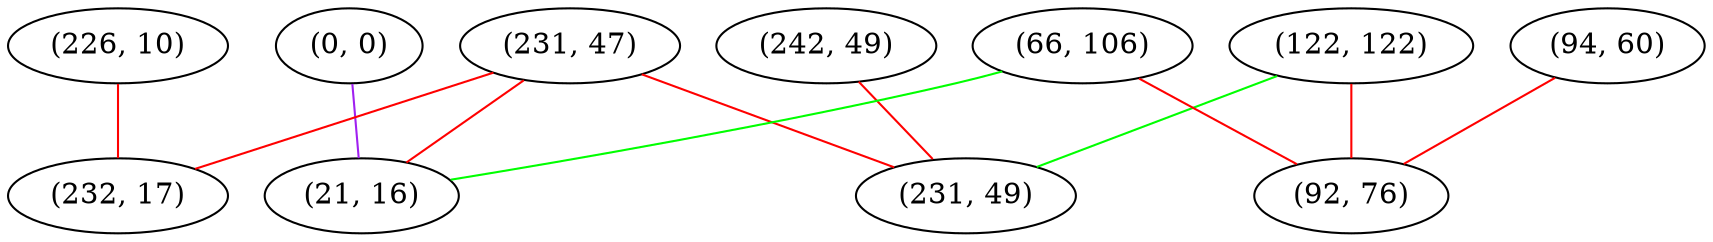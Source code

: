graph "" {
"(0, 0)";
"(231, 47)";
"(122, 122)";
"(226, 10)";
"(242, 49)";
"(66, 106)";
"(94, 60)";
"(21, 16)";
"(231, 49)";
"(232, 17)";
"(92, 76)";
"(0, 0)" -- "(21, 16)"  [color=purple, key=0, weight=4];
"(231, 47)" -- "(232, 17)"  [color=red, key=0, weight=1];
"(231, 47)" -- "(21, 16)"  [color=red, key=0, weight=1];
"(231, 47)" -- "(231, 49)"  [color=red, key=0, weight=1];
"(122, 122)" -- "(92, 76)"  [color=red, key=0, weight=1];
"(122, 122)" -- "(231, 49)"  [color=green, key=0, weight=2];
"(226, 10)" -- "(232, 17)"  [color=red, key=0, weight=1];
"(242, 49)" -- "(231, 49)"  [color=red, key=0, weight=1];
"(66, 106)" -- "(92, 76)"  [color=red, key=0, weight=1];
"(66, 106)" -- "(21, 16)"  [color=green, key=0, weight=2];
"(94, 60)" -- "(92, 76)"  [color=red, key=0, weight=1];
}
